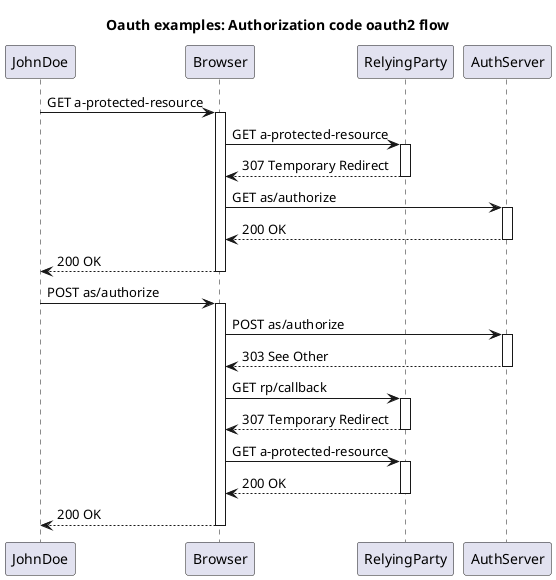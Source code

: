 @startuml
title Oauth examples: Authorization code oauth2 flow
participant JohnDoe
participant Browser
participant RelyingParty
participant AuthServer
JohnDoe -> Browser: GET a-protected-resource 
activate Browser
Browser -> RelyingParty: GET a-protected-resource 
activate RelyingParty

RelyingParty --> Browser: 307 Temporary Redirect
deactivate RelyingParty
Browser -> AuthServer: GET as/authorize 
activate AuthServer

AuthServer --> Browser: 200 OK
deactivate AuthServer
Browser --> JohnDoe: 200 OK
deactivate Browser
JohnDoe -> Browser: POST as/authorize 
activate Browser
Browser -> AuthServer: POST as/authorize 
activate AuthServer

AuthServer --> Browser: 303 See Other
deactivate AuthServer
Browser -> RelyingParty: GET rp/callback 
activate RelyingParty

RelyingParty --> Browser: 307 Temporary Redirect
deactivate RelyingParty
Browser -> RelyingParty: GET a-protected-resource 
activate RelyingParty

RelyingParty --> Browser: 200 OK
deactivate RelyingParty
Browser --> JohnDoe: 200 OK
deactivate Browser
    @enduml